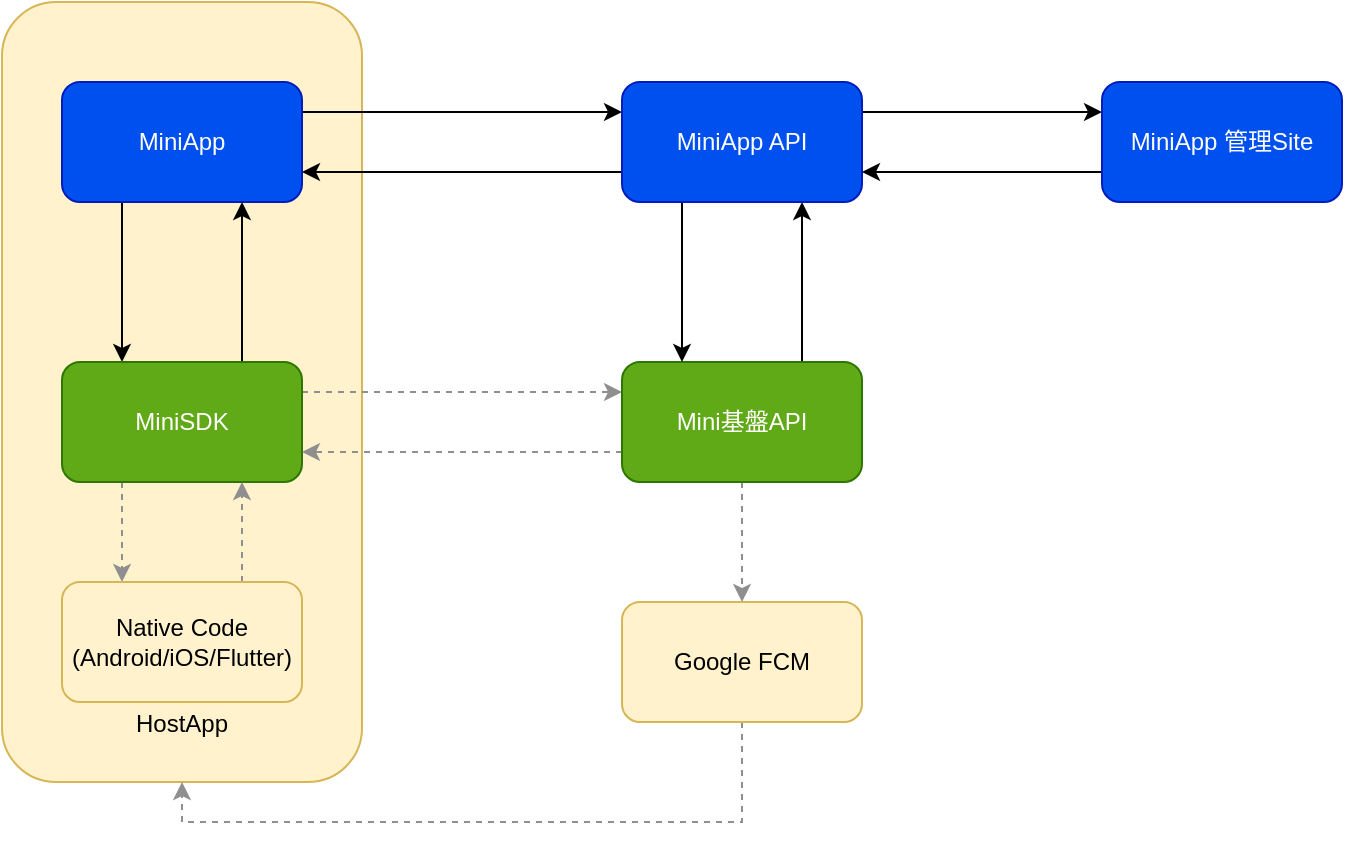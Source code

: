 <mxfile version="20.0.1" type="github">
  <diagram id="h6bkxf4g4Pt922kW_9da" name="Page-1">
    <mxGraphModel dx="1242" dy="809" grid="1" gridSize="10" guides="1" tooltips="1" connect="1" arrows="1" fold="1" page="1" pageScale="1" pageWidth="827" pageHeight="1169" math="0" shadow="0">
      <root>
        <mxCell id="0" />
        <mxCell id="1" parent="0" />
        <mxCell id="Zilkw_QOrypw2byolMZy-1" value="&lt;br&gt;&lt;br&gt;&lt;br&gt;&lt;br&gt;&lt;br&gt;&lt;br&gt;&lt;br&gt;&lt;br&gt;&lt;br&gt;&lt;br&gt;&lt;br&gt;&lt;br&gt;&lt;br&gt;&lt;br&gt;&lt;br&gt;&lt;br&gt;&lt;br&gt;&lt;br&gt;&lt;br&gt;&lt;br&gt;&lt;br&gt;&lt;br&gt;&lt;br&gt;HostApp" style="rounded=1;whiteSpace=wrap;html=1;fillColor=#fff2cc;strokeColor=#d6b656;" vertex="1" parent="1">
          <mxGeometry x="70" y="150" width="180" height="390" as="geometry" />
        </mxCell>
        <mxCell id="Zilkw_QOrypw2byolMZy-8" style="edgeStyle=orthogonalEdgeStyle;rounded=0;orthogonalLoop=1;jettySize=auto;html=1;exitX=0.25;exitY=1;exitDx=0;exitDy=0;entryX=0.25;entryY=0;entryDx=0;entryDy=0;" edge="1" parent="1" source="Zilkw_QOrypw2byolMZy-2" target="Zilkw_QOrypw2byolMZy-3">
          <mxGeometry relative="1" as="geometry" />
        </mxCell>
        <mxCell id="Zilkw_QOrypw2byolMZy-15" style="edgeStyle=orthogonalEdgeStyle;rounded=0;orthogonalLoop=1;jettySize=auto;html=1;exitX=1;exitY=0.25;exitDx=0;exitDy=0;entryX=0;entryY=0.25;entryDx=0;entryDy=0;strokeColor=default;" edge="1" parent="1" source="Zilkw_QOrypw2byolMZy-2" target="Zilkw_QOrypw2byolMZy-13">
          <mxGeometry relative="1" as="geometry" />
        </mxCell>
        <mxCell id="Zilkw_QOrypw2byolMZy-2" value="MiniApp" style="rounded=1;whiteSpace=wrap;html=1;fillColor=#0050ef;strokeColor=#001DBC;fontColor=#ffffff;" vertex="1" parent="1">
          <mxGeometry x="100" y="190" width="120" height="60" as="geometry" />
        </mxCell>
        <mxCell id="Zilkw_QOrypw2byolMZy-6" style="edgeStyle=orthogonalEdgeStyle;rounded=0;orthogonalLoop=1;jettySize=auto;html=1;exitX=0.25;exitY=1;exitDx=0;exitDy=0;entryX=0.25;entryY=0;entryDx=0;entryDy=0;dashed=1;strokeColor=#8F8F8F;" edge="1" parent="1" source="Zilkw_QOrypw2byolMZy-3" target="Zilkw_QOrypw2byolMZy-5">
          <mxGeometry relative="1" as="geometry" />
        </mxCell>
        <mxCell id="Zilkw_QOrypw2byolMZy-9" style="edgeStyle=orthogonalEdgeStyle;rounded=0;orthogonalLoop=1;jettySize=auto;html=1;exitX=0.75;exitY=0;exitDx=0;exitDy=0;entryX=0.75;entryY=1;entryDx=0;entryDy=0;" edge="1" parent="1" source="Zilkw_QOrypw2byolMZy-3" target="Zilkw_QOrypw2byolMZy-2">
          <mxGeometry relative="1" as="geometry" />
        </mxCell>
        <mxCell id="Zilkw_QOrypw2byolMZy-11" style="edgeStyle=orthogonalEdgeStyle;rounded=0;orthogonalLoop=1;jettySize=auto;html=1;exitX=1;exitY=0.25;exitDx=0;exitDy=0;entryX=0;entryY=0.25;entryDx=0;entryDy=0;dashed=1;strokeColor=#8F8F8F;" edge="1" parent="1" source="Zilkw_QOrypw2byolMZy-3" target="Zilkw_QOrypw2byolMZy-10">
          <mxGeometry relative="1" as="geometry" />
        </mxCell>
        <mxCell id="Zilkw_QOrypw2byolMZy-3" value="MiniSDK" style="rounded=1;whiteSpace=wrap;html=1;fillColor=#60a917;strokeColor=#2D7600;fontColor=#ffffff;" vertex="1" parent="1">
          <mxGeometry x="100" y="330" width="120" height="60" as="geometry" />
        </mxCell>
        <mxCell id="Zilkw_QOrypw2byolMZy-7" style="edgeStyle=orthogonalEdgeStyle;rounded=0;orthogonalLoop=1;jettySize=auto;html=1;exitX=0.75;exitY=0;exitDx=0;exitDy=0;entryX=0.75;entryY=1;entryDx=0;entryDy=0;dashed=1;strokeColor=#8F8F8F;" edge="1" parent="1" source="Zilkw_QOrypw2byolMZy-5" target="Zilkw_QOrypw2byolMZy-3">
          <mxGeometry relative="1" as="geometry" />
        </mxCell>
        <mxCell id="Zilkw_QOrypw2byolMZy-5" value="Native Code (Android/iOS/Flutter)" style="rounded=1;whiteSpace=wrap;html=1;fillColor=#fff2cc;strokeColor=#d6b656;" vertex="1" parent="1">
          <mxGeometry x="100" y="440" width="120" height="60" as="geometry" />
        </mxCell>
        <mxCell id="Zilkw_QOrypw2byolMZy-12" style="edgeStyle=orthogonalEdgeStyle;rounded=0;orthogonalLoop=1;jettySize=auto;html=1;exitX=0;exitY=0.75;exitDx=0;exitDy=0;entryX=1;entryY=0.75;entryDx=0;entryDy=0;dashed=1;strokeColor=#8F8F8F;" edge="1" parent="1" source="Zilkw_QOrypw2byolMZy-10" target="Zilkw_QOrypw2byolMZy-3">
          <mxGeometry relative="1" as="geometry" />
        </mxCell>
        <mxCell id="Zilkw_QOrypw2byolMZy-18" style="edgeStyle=orthogonalEdgeStyle;rounded=0;orthogonalLoop=1;jettySize=auto;html=1;exitX=0.75;exitY=0;exitDx=0;exitDy=0;entryX=0.75;entryY=1;entryDx=0;entryDy=0;strokeColor=default;" edge="1" parent="1" source="Zilkw_QOrypw2byolMZy-10" target="Zilkw_QOrypw2byolMZy-13">
          <mxGeometry relative="1" as="geometry" />
        </mxCell>
        <mxCell id="Zilkw_QOrypw2byolMZy-24" style="edgeStyle=orthogonalEdgeStyle;rounded=0;orthogonalLoop=1;jettySize=auto;html=1;exitX=0.5;exitY=1;exitDx=0;exitDy=0;strokeColor=#8F8F8F;dashed=1;" edge="1" parent="1" source="Zilkw_QOrypw2byolMZy-10" target="Zilkw_QOrypw2byolMZy-23">
          <mxGeometry relative="1" as="geometry" />
        </mxCell>
        <mxCell id="Zilkw_QOrypw2byolMZy-10" value="Mini基盤API" style="rounded=1;whiteSpace=wrap;html=1;fillColor=#60a917;strokeColor=#2D7600;fontColor=#ffffff;" vertex="1" parent="1">
          <mxGeometry x="380" y="330" width="120" height="60" as="geometry" />
        </mxCell>
        <mxCell id="Zilkw_QOrypw2byolMZy-16" style="edgeStyle=orthogonalEdgeStyle;rounded=0;orthogonalLoop=1;jettySize=auto;html=1;exitX=0;exitY=0.75;exitDx=0;exitDy=0;entryX=1;entryY=0.75;entryDx=0;entryDy=0;strokeColor=default;" edge="1" parent="1" source="Zilkw_QOrypw2byolMZy-13" target="Zilkw_QOrypw2byolMZy-2">
          <mxGeometry relative="1" as="geometry" />
        </mxCell>
        <mxCell id="Zilkw_QOrypw2byolMZy-17" style="edgeStyle=orthogonalEdgeStyle;rounded=0;orthogonalLoop=1;jettySize=auto;html=1;exitX=0.25;exitY=1;exitDx=0;exitDy=0;entryX=0.25;entryY=0;entryDx=0;entryDy=0;strokeColor=default;" edge="1" parent="1" source="Zilkw_QOrypw2byolMZy-13" target="Zilkw_QOrypw2byolMZy-10">
          <mxGeometry relative="1" as="geometry" />
        </mxCell>
        <mxCell id="Zilkw_QOrypw2byolMZy-19" style="edgeStyle=orthogonalEdgeStyle;rounded=0;orthogonalLoop=1;jettySize=auto;html=1;exitX=1;exitY=0.25;exitDx=0;exitDy=0;entryX=0;entryY=0.25;entryDx=0;entryDy=0;strokeColor=default;" edge="1" parent="1" source="Zilkw_QOrypw2byolMZy-13" target="Zilkw_QOrypw2byolMZy-14">
          <mxGeometry relative="1" as="geometry" />
        </mxCell>
        <mxCell id="Zilkw_QOrypw2byolMZy-13" value="MiniApp API" style="rounded=1;whiteSpace=wrap;html=1;fillColor=#0050ef;strokeColor=#001DBC;fontColor=#ffffff;" vertex="1" parent="1">
          <mxGeometry x="380" y="190" width="120" height="60" as="geometry" />
        </mxCell>
        <mxCell id="Zilkw_QOrypw2byolMZy-20" style="edgeStyle=orthogonalEdgeStyle;rounded=0;orthogonalLoop=1;jettySize=auto;html=1;exitX=0;exitY=0.75;exitDx=0;exitDy=0;entryX=1;entryY=0.75;entryDx=0;entryDy=0;strokeColor=default;" edge="1" parent="1" source="Zilkw_QOrypw2byolMZy-14" target="Zilkw_QOrypw2byolMZy-13">
          <mxGeometry relative="1" as="geometry" />
        </mxCell>
        <mxCell id="Zilkw_QOrypw2byolMZy-14" value="MiniApp 管理Site" style="rounded=1;whiteSpace=wrap;html=1;fillColor=#0050ef;strokeColor=#001DBC;fontColor=#ffffff;" vertex="1" parent="1">
          <mxGeometry x="620" y="190" width="120" height="60" as="geometry" />
        </mxCell>
        <mxCell id="Zilkw_QOrypw2byolMZy-26" style="edgeStyle=orthogonalEdgeStyle;rounded=0;orthogonalLoop=1;jettySize=auto;html=1;exitX=0.5;exitY=1;exitDx=0;exitDy=0;entryX=0.5;entryY=1;entryDx=0;entryDy=0;strokeColor=#8F8F8F;dashed=1;" edge="1" parent="1" source="Zilkw_QOrypw2byolMZy-23" target="Zilkw_QOrypw2byolMZy-1">
          <mxGeometry relative="1" as="geometry">
            <Array as="points">
              <mxPoint x="440" y="560" />
              <mxPoint x="160" y="560" />
            </Array>
          </mxGeometry>
        </mxCell>
        <mxCell id="Zilkw_QOrypw2byolMZy-23" value="Google FCM" style="rounded=1;whiteSpace=wrap;html=1;fillColor=#fff2cc;strokeColor=#d6b656;" vertex="1" parent="1">
          <mxGeometry x="380" y="450" width="120" height="60" as="geometry" />
        </mxCell>
      </root>
    </mxGraphModel>
  </diagram>
</mxfile>
